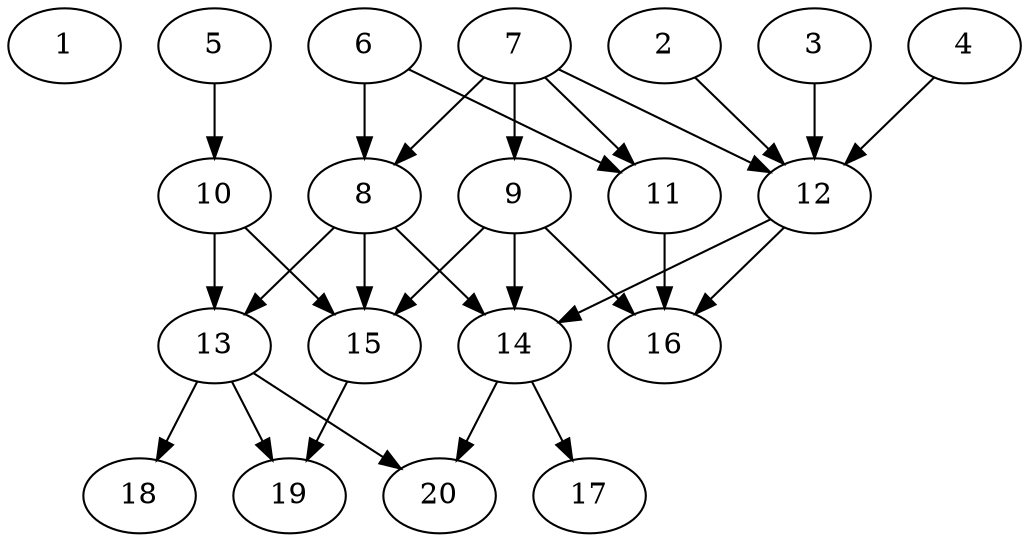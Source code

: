 // DAG automatically generated by daggen at Tue Jul 23 14:23:30 2019
// ./daggen --dot -n 20 --ccr 0.5 --fat 0.6 --regular 0.5 --density 0.6 --mindata 5242880 --maxdata 52428800 
digraph G {
  1 [size="24811520", alpha="0.09", expect_size="12405760"] 
  2 [size="71090176", alpha="0.11", expect_size="35545088"] 
  2 -> 12 [size ="35545088"]
  3 [size="35137536", alpha="0.01", expect_size="17568768"] 
  3 -> 12 [size ="17568768"]
  4 [size="70045696", alpha="0.01", expect_size="35022848"] 
  4 -> 12 [size ="35022848"]
  5 [size="15075328", alpha="0.04", expect_size="7537664"] 
  5 -> 10 [size ="7537664"]
  6 [size="64051200", alpha="0.04", expect_size="32025600"] 
  6 -> 8 [size ="32025600"]
  6 -> 11 [size ="32025600"]
  7 [size="65972224", alpha="0.14", expect_size="32986112"] 
  7 -> 8 [size ="32986112"]
  7 -> 9 [size ="32986112"]
  7 -> 11 [size ="32986112"]
  7 -> 12 [size ="32986112"]
  8 [size="102238208", alpha="0.09", expect_size="51119104"] 
  8 -> 13 [size ="51119104"]
  8 -> 14 [size ="51119104"]
  8 -> 15 [size ="51119104"]
  9 [size="72597504", alpha="0.05", expect_size="36298752"] 
  9 -> 14 [size ="36298752"]
  9 -> 15 [size ="36298752"]
  9 -> 16 [size ="36298752"]
  10 [size="41945088", alpha="0.11", expect_size="20972544"] 
  10 -> 13 [size ="20972544"]
  10 -> 15 [size ="20972544"]
  11 [size="76410880", alpha="0.14", expect_size="38205440"] 
  11 -> 16 [size ="38205440"]
  12 [size="23160832", alpha="0.16", expect_size="11580416"] 
  12 -> 14 [size ="11580416"]
  12 -> 16 [size ="11580416"]
  13 [size="75911168", alpha="0.07", expect_size="37955584"] 
  13 -> 18 [size ="37955584"]
  13 -> 19 [size ="37955584"]
  13 -> 20 [size ="37955584"]
  14 [size="78620672", alpha="0.07", expect_size="39310336"] 
  14 -> 17 [size ="39310336"]
  14 -> 20 [size ="39310336"]
  15 [size="83476480", alpha="0.03", expect_size="41738240"] 
  15 -> 19 [size ="41738240"]
  16 [size="100796416", alpha="0.07", expect_size="50398208"] 
  17 [size="25141248", alpha="0.18", expect_size="12570624"] 
  18 [size="89255936", alpha="0.01", expect_size="44627968"] 
  19 [size="35211264", alpha="0.08", expect_size="17605632"] 
  20 [size="60647424", alpha="0.04", expect_size="30323712"] 
}
